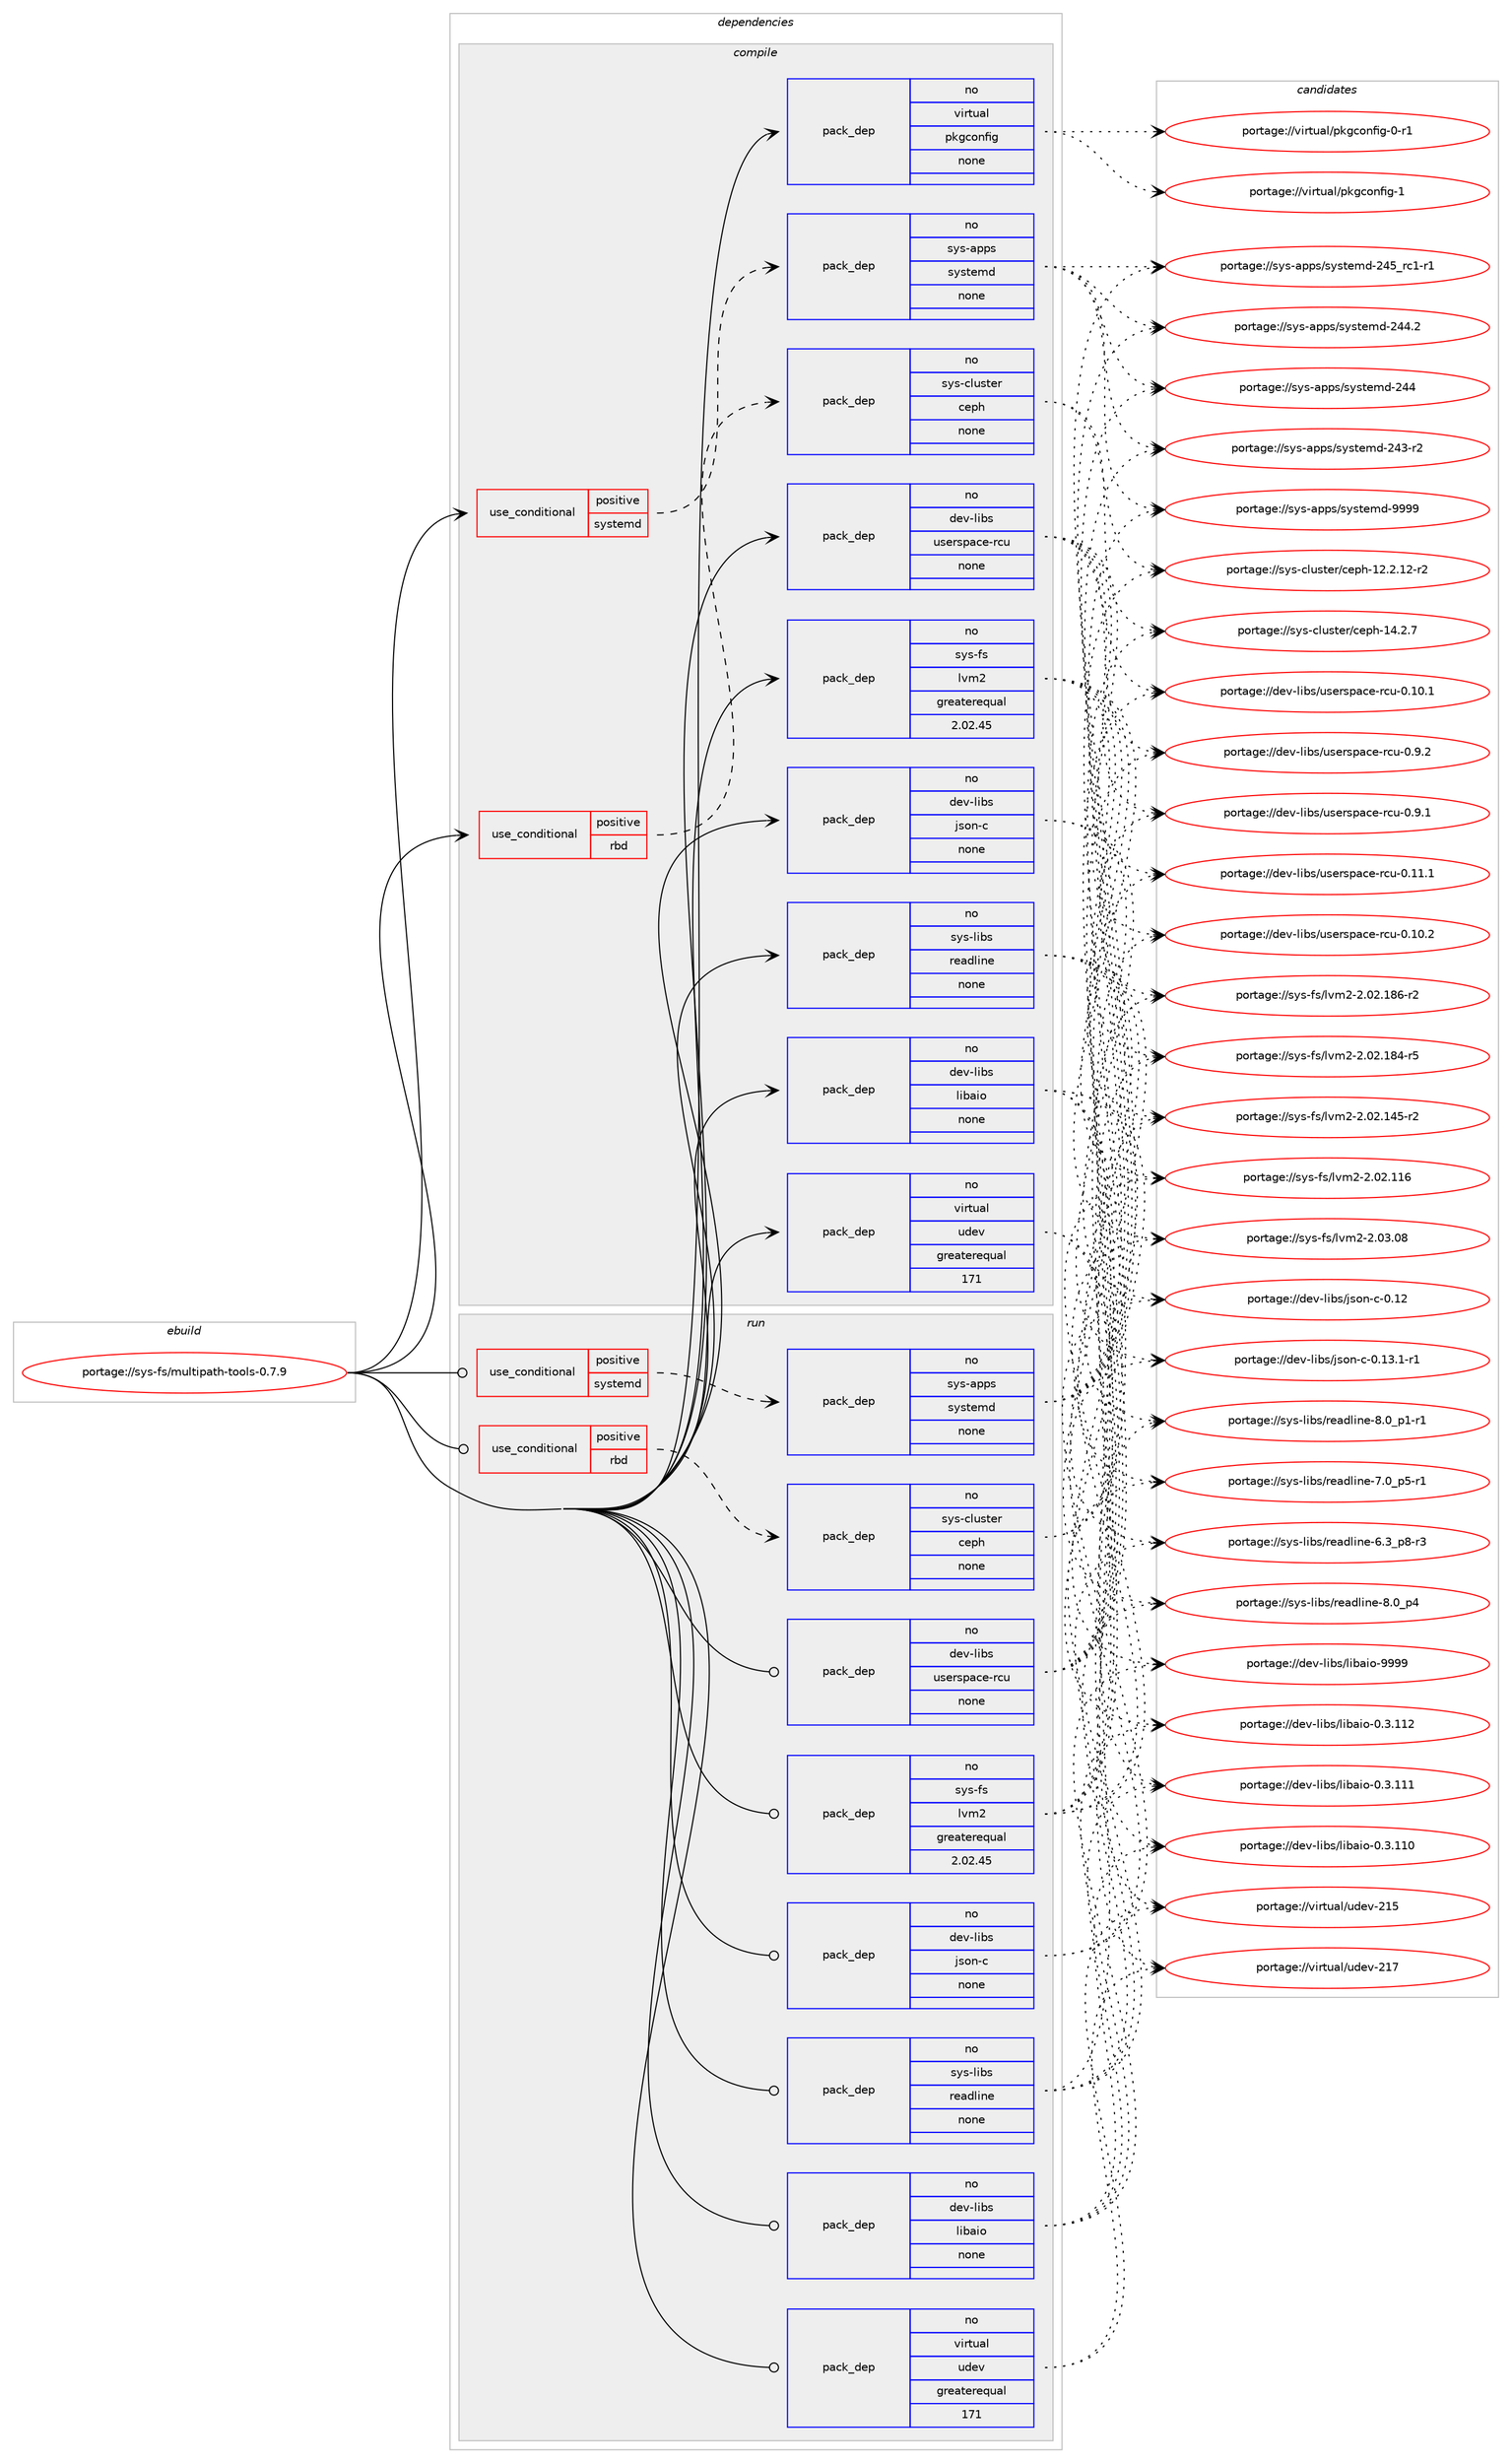 digraph prolog {

# *************
# Graph options
# *************

newrank=true;
concentrate=true;
compound=true;
graph [rankdir=LR,fontname=Helvetica,fontsize=10,ranksep=1.5];#, ranksep=2.5, nodesep=0.2];
edge  [arrowhead=vee];
node  [fontname=Helvetica,fontsize=10];

# **********
# The ebuild
# **********

subgraph cluster_leftcol {
color=gray;
rank=same;
label=<<i>ebuild</i>>;
id [label="portage://sys-fs/multipath-tools-0.7.9", color=red, width=4, href="../sys-fs/multipath-tools-0.7.9.svg"];
}

# ****************
# The dependencies
# ****************

subgraph cluster_midcol {
color=gray;
label=<<i>dependencies</i>>;
subgraph cluster_compile {
fillcolor="#eeeeee";
style=filled;
label=<<i>compile</i>>;
subgraph cond9281 {
dependency47186 [label=<<TABLE BORDER="0" CELLBORDER="1" CELLSPACING="0" CELLPADDING="4"><TR><TD ROWSPAN="3" CELLPADDING="10">use_conditional</TD></TR><TR><TD>positive</TD></TR><TR><TD>rbd</TD></TR></TABLE>>, shape=none, color=red];
subgraph pack36873 {
dependency47187 [label=<<TABLE BORDER="0" CELLBORDER="1" CELLSPACING="0" CELLPADDING="4" WIDTH="220"><TR><TD ROWSPAN="6" CELLPADDING="30">pack_dep</TD></TR><TR><TD WIDTH="110">no</TD></TR><TR><TD>sys-cluster</TD></TR><TR><TD>ceph</TD></TR><TR><TD>none</TD></TR><TR><TD></TD></TR></TABLE>>, shape=none, color=blue];
}
dependency47186:e -> dependency47187:w [weight=20,style="dashed",arrowhead="vee"];
}
id:e -> dependency47186:w [weight=20,style="solid",arrowhead="vee"];
subgraph cond9282 {
dependency47188 [label=<<TABLE BORDER="0" CELLBORDER="1" CELLSPACING="0" CELLPADDING="4"><TR><TD ROWSPAN="3" CELLPADDING="10">use_conditional</TD></TR><TR><TD>positive</TD></TR><TR><TD>systemd</TD></TR></TABLE>>, shape=none, color=red];
subgraph pack36874 {
dependency47189 [label=<<TABLE BORDER="0" CELLBORDER="1" CELLSPACING="0" CELLPADDING="4" WIDTH="220"><TR><TD ROWSPAN="6" CELLPADDING="30">pack_dep</TD></TR><TR><TD WIDTH="110">no</TD></TR><TR><TD>sys-apps</TD></TR><TR><TD>systemd</TD></TR><TR><TD>none</TD></TR><TR><TD></TD></TR></TABLE>>, shape=none, color=blue];
}
dependency47188:e -> dependency47189:w [weight=20,style="dashed",arrowhead="vee"];
}
id:e -> dependency47188:w [weight=20,style="solid",arrowhead="vee"];
subgraph pack36875 {
dependency47190 [label=<<TABLE BORDER="0" CELLBORDER="1" CELLSPACING="0" CELLPADDING="4" WIDTH="220"><TR><TD ROWSPAN="6" CELLPADDING="30">pack_dep</TD></TR><TR><TD WIDTH="110">no</TD></TR><TR><TD>dev-libs</TD></TR><TR><TD>json-c</TD></TR><TR><TD>none</TD></TR><TR><TD></TD></TR></TABLE>>, shape=none, color=blue];
}
id:e -> dependency47190:w [weight=20,style="solid",arrowhead="vee"];
subgraph pack36876 {
dependency47191 [label=<<TABLE BORDER="0" CELLBORDER="1" CELLSPACING="0" CELLPADDING="4" WIDTH="220"><TR><TD ROWSPAN="6" CELLPADDING="30">pack_dep</TD></TR><TR><TD WIDTH="110">no</TD></TR><TR><TD>dev-libs</TD></TR><TR><TD>libaio</TD></TR><TR><TD>none</TD></TR><TR><TD></TD></TR></TABLE>>, shape=none, color=blue];
}
id:e -> dependency47191:w [weight=20,style="solid",arrowhead="vee"];
subgraph pack36877 {
dependency47192 [label=<<TABLE BORDER="0" CELLBORDER="1" CELLSPACING="0" CELLPADDING="4" WIDTH="220"><TR><TD ROWSPAN="6" CELLPADDING="30">pack_dep</TD></TR><TR><TD WIDTH="110">no</TD></TR><TR><TD>dev-libs</TD></TR><TR><TD>userspace-rcu</TD></TR><TR><TD>none</TD></TR><TR><TD></TD></TR></TABLE>>, shape=none, color=blue];
}
id:e -> dependency47192:w [weight=20,style="solid",arrowhead="vee"];
subgraph pack36878 {
dependency47193 [label=<<TABLE BORDER="0" CELLBORDER="1" CELLSPACING="0" CELLPADDING="4" WIDTH="220"><TR><TD ROWSPAN="6" CELLPADDING="30">pack_dep</TD></TR><TR><TD WIDTH="110">no</TD></TR><TR><TD>sys-fs</TD></TR><TR><TD>lvm2</TD></TR><TR><TD>greaterequal</TD></TR><TR><TD>2.02.45</TD></TR></TABLE>>, shape=none, color=blue];
}
id:e -> dependency47193:w [weight=20,style="solid",arrowhead="vee"];
subgraph pack36879 {
dependency47194 [label=<<TABLE BORDER="0" CELLBORDER="1" CELLSPACING="0" CELLPADDING="4" WIDTH="220"><TR><TD ROWSPAN="6" CELLPADDING="30">pack_dep</TD></TR><TR><TD WIDTH="110">no</TD></TR><TR><TD>sys-libs</TD></TR><TR><TD>readline</TD></TR><TR><TD>none</TD></TR><TR><TD></TD></TR></TABLE>>, shape=none, color=blue];
}
id:e -> dependency47194:w [weight=20,style="solid",arrowhead="vee"];
subgraph pack36880 {
dependency47195 [label=<<TABLE BORDER="0" CELLBORDER="1" CELLSPACING="0" CELLPADDING="4" WIDTH="220"><TR><TD ROWSPAN="6" CELLPADDING="30">pack_dep</TD></TR><TR><TD WIDTH="110">no</TD></TR><TR><TD>virtual</TD></TR><TR><TD>pkgconfig</TD></TR><TR><TD>none</TD></TR><TR><TD></TD></TR></TABLE>>, shape=none, color=blue];
}
id:e -> dependency47195:w [weight=20,style="solid",arrowhead="vee"];
subgraph pack36881 {
dependency47196 [label=<<TABLE BORDER="0" CELLBORDER="1" CELLSPACING="0" CELLPADDING="4" WIDTH="220"><TR><TD ROWSPAN="6" CELLPADDING="30">pack_dep</TD></TR><TR><TD WIDTH="110">no</TD></TR><TR><TD>virtual</TD></TR><TR><TD>udev</TD></TR><TR><TD>greaterequal</TD></TR><TR><TD>171</TD></TR></TABLE>>, shape=none, color=blue];
}
id:e -> dependency47196:w [weight=20,style="solid",arrowhead="vee"];
}
subgraph cluster_compileandrun {
fillcolor="#eeeeee";
style=filled;
label=<<i>compile and run</i>>;
}
subgraph cluster_run {
fillcolor="#eeeeee";
style=filled;
label=<<i>run</i>>;
subgraph cond9283 {
dependency47197 [label=<<TABLE BORDER="0" CELLBORDER="1" CELLSPACING="0" CELLPADDING="4"><TR><TD ROWSPAN="3" CELLPADDING="10">use_conditional</TD></TR><TR><TD>positive</TD></TR><TR><TD>rbd</TD></TR></TABLE>>, shape=none, color=red];
subgraph pack36882 {
dependency47198 [label=<<TABLE BORDER="0" CELLBORDER="1" CELLSPACING="0" CELLPADDING="4" WIDTH="220"><TR><TD ROWSPAN="6" CELLPADDING="30">pack_dep</TD></TR><TR><TD WIDTH="110">no</TD></TR><TR><TD>sys-cluster</TD></TR><TR><TD>ceph</TD></TR><TR><TD>none</TD></TR><TR><TD></TD></TR></TABLE>>, shape=none, color=blue];
}
dependency47197:e -> dependency47198:w [weight=20,style="dashed",arrowhead="vee"];
}
id:e -> dependency47197:w [weight=20,style="solid",arrowhead="odot"];
subgraph cond9284 {
dependency47199 [label=<<TABLE BORDER="0" CELLBORDER="1" CELLSPACING="0" CELLPADDING="4"><TR><TD ROWSPAN="3" CELLPADDING="10">use_conditional</TD></TR><TR><TD>positive</TD></TR><TR><TD>systemd</TD></TR></TABLE>>, shape=none, color=red];
subgraph pack36883 {
dependency47200 [label=<<TABLE BORDER="0" CELLBORDER="1" CELLSPACING="0" CELLPADDING="4" WIDTH="220"><TR><TD ROWSPAN="6" CELLPADDING="30">pack_dep</TD></TR><TR><TD WIDTH="110">no</TD></TR><TR><TD>sys-apps</TD></TR><TR><TD>systemd</TD></TR><TR><TD>none</TD></TR><TR><TD></TD></TR></TABLE>>, shape=none, color=blue];
}
dependency47199:e -> dependency47200:w [weight=20,style="dashed",arrowhead="vee"];
}
id:e -> dependency47199:w [weight=20,style="solid",arrowhead="odot"];
subgraph pack36884 {
dependency47201 [label=<<TABLE BORDER="0" CELLBORDER="1" CELLSPACING="0" CELLPADDING="4" WIDTH="220"><TR><TD ROWSPAN="6" CELLPADDING="30">pack_dep</TD></TR><TR><TD WIDTH="110">no</TD></TR><TR><TD>dev-libs</TD></TR><TR><TD>json-c</TD></TR><TR><TD>none</TD></TR><TR><TD></TD></TR></TABLE>>, shape=none, color=blue];
}
id:e -> dependency47201:w [weight=20,style="solid",arrowhead="odot"];
subgraph pack36885 {
dependency47202 [label=<<TABLE BORDER="0" CELLBORDER="1" CELLSPACING="0" CELLPADDING="4" WIDTH="220"><TR><TD ROWSPAN="6" CELLPADDING="30">pack_dep</TD></TR><TR><TD WIDTH="110">no</TD></TR><TR><TD>dev-libs</TD></TR><TR><TD>libaio</TD></TR><TR><TD>none</TD></TR><TR><TD></TD></TR></TABLE>>, shape=none, color=blue];
}
id:e -> dependency47202:w [weight=20,style="solid",arrowhead="odot"];
subgraph pack36886 {
dependency47203 [label=<<TABLE BORDER="0" CELLBORDER="1" CELLSPACING="0" CELLPADDING="4" WIDTH="220"><TR><TD ROWSPAN="6" CELLPADDING="30">pack_dep</TD></TR><TR><TD WIDTH="110">no</TD></TR><TR><TD>dev-libs</TD></TR><TR><TD>userspace-rcu</TD></TR><TR><TD>none</TD></TR><TR><TD></TD></TR></TABLE>>, shape=none, color=blue];
}
id:e -> dependency47203:w [weight=20,style="solid",arrowhead="odot"];
subgraph pack36887 {
dependency47204 [label=<<TABLE BORDER="0" CELLBORDER="1" CELLSPACING="0" CELLPADDING="4" WIDTH="220"><TR><TD ROWSPAN="6" CELLPADDING="30">pack_dep</TD></TR><TR><TD WIDTH="110">no</TD></TR><TR><TD>sys-fs</TD></TR><TR><TD>lvm2</TD></TR><TR><TD>greaterequal</TD></TR><TR><TD>2.02.45</TD></TR></TABLE>>, shape=none, color=blue];
}
id:e -> dependency47204:w [weight=20,style="solid",arrowhead="odot"];
subgraph pack36888 {
dependency47205 [label=<<TABLE BORDER="0" CELLBORDER="1" CELLSPACING="0" CELLPADDING="4" WIDTH="220"><TR><TD ROWSPAN="6" CELLPADDING="30">pack_dep</TD></TR><TR><TD WIDTH="110">no</TD></TR><TR><TD>sys-libs</TD></TR><TR><TD>readline</TD></TR><TR><TD>none</TD></TR><TR><TD></TD></TR></TABLE>>, shape=none, color=blue];
}
id:e -> dependency47205:w [weight=20,style="solid",arrowhead="odot"];
subgraph pack36889 {
dependency47206 [label=<<TABLE BORDER="0" CELLBORDER="1" CELLSPACING="0" CELLPADDING="4" WIDTH="220"><TR><TD ROWSPAN="6" CELLPADDING="30">pack_dep</TD></TR><TR><TD WIDTH="110">no</TD></TR><TR><TD>virtual</TD></TR><TR><TD>udev</TD></TR><TR><TD>greaterequal</TD></TR><TR><TD>171</TD></TR></TABLE>>, shape=none, color=blue];
}
id:e -> dependency47206:w [weight=20,style="solid",arrowhead="odot"];
}
}

# **************
# The candidates
# **************

subgraph cluster_choices {
rank=same;
color=gray;
label=<<i>candidates</i>>;

subgraph choice36873 {
color=black;
nodesep=1;
choice1151211154599108117115116101114479910111210445495246504655 [label="portage://sys-cluster/ceph-14.2.7", color=red, width=4,href="../sys-cluster/ceph-14.2.7.svg"];
choice1151211154599108117115116101114479910111210445495046504649504511450 [label="portage://sys-cluster/ceph-12.2.12-r2", color=red, width=4,href="../sys-cluster/ceph-12.2.12-r2.svg"];
dependency47187:e -> choice1151211154599108117115116101114479910111210445495246504655:w [style=dotted,weight="100"];
dependency47187:e -> choice1151211154599108117115116101114479910111210445495046504649504511450:w [style=dotted,weight="100"];
}
subgraph choice36874 {
color=black;
nodesep=1;
choice1151211154597112112115471151211151161011091004557575757 [label="portage://sys-apps/systemd-9999", color=red, width=4,href="../sys-apps/systemd-9999.svg"];
choice115121115459711211211547115121115116101109100455052539511499494511449 [label="portage://sys-apps/systemd-245_rc1-r1", color=red, width=4,href="../sys-apps/systemd-245_rc1-r1.svg"];
choice115121115459711211211547115121115116101109100455052524650 [label="portage://sys-apps/systemd-244.2", color=red, width=4,href="../sys-apps/systemd-244.2.svg"];
choice11512111545971121121154711512111511610110910045505252 [label="portage://sys-apps/systemd-244", color=red, width=4,href="../sys-apps/systemd-244.svg"];
choice115121115459711211211547115121115116101109100455052514511450 [label="portage://sys-apps/systemd-243-r2", color=red, width=4,href="../sys-apps/systemd-243-r2.svg"];
dependency47189:e -> choice1151211154597112112115471151211151161011091004557575757:w [style=dotted,weight="100"];
dependency47189:e -> choice115121115459711211211547115121115116101109100455052539511499494511449:w [style=dotted,weight="100"];
dependency47189:e -> choice115121115459711211211547115121115116101109100455052524650:w [style=dotted,weight="100"];
dependency47189:e -> choice11512111545971121121154711512111511610110910045505252:w [style=dotted,weight="100"];
dependency47189:e -> choice115121115459711211211547115121115116101109100455052514511450:w [style=dotted,weight="100"];
}
subgraph choice36875 {
color=black;
nodesep=1;
choice1001011184510810598115471061151111104599454846495146494511449 [label="portage://dev-libs/json-c-0.13.1-r1", color=red, width=4,href="../dev-libs/json-c-0.13.1-r1.svg"];
choice10010111845108105981154710611511111045994548464950 [label="portage://dev-libs/json-c-0.12", color=red, width=4,href="../dev-libs/json-c-0.12.svg"];
dependency47190:e -> choice1001011184510810598115471061151111104599454846495146494511449:w [style=dotted,weight="100"];
dependency47190:e -> choice10010111845108105981154710611511111045994548464950:w [style=dotted,weight="100"];
}
subgraph choice36876 {
color=black;
nodesep=1;
choice10010111845108105981154710810598971051114557575757 [label="portage://dev-libs/libaio-9999", color=red, width=4,href="../dev-libs/libaio-9999.svg"];
choice10010111845108105981154710810598971051114548465146494950 [label="portage://dev-libs/libaio-0.3.112", color=red, width=4,href="../dev-libs/libaio-0.3.112.svg"];
choice10010111845108105981154710810598971051114548465146494949 [label="portage://dev-libs/libaio-0.3.111", color=red, width=4,href="../dev-libs/libaio-0.3.111.svg"];
choice10010111845108105981154710810598971051114548465146494948 [label="portage://dev-libs/libaio-0.3.110", color=red, width=4,href="../dev-libs/libaio-0.3.110.svg"];
dependency47191:e -> choice10010111845108105981154710810598971051114557575757:w [style=dotted,weight="100"];
dependency47191:e -> choice10010111845108105981154710810598971051114548465146494950:w [style=dotted,weight="100"];
dependency47191:e -> choice10010111845108105981154710810598971051114548465146494949:w [style=dotted,weight="100"];
dependency47191:e -> choice10010111845108105981154710810598971051114548465146494948:w [style=dotted,weight="100"];
}
subgraph choice36877 {
color=black;
nodesep=1;
choice10010111845108105981154711711510111411511297991014511499117454846574650 [label="portage://dev-libs/userspace-rcu-0.9.2", color=red, width=4,href="../dev-libs/userspace-rcu-0.9.2.svg"];
choice10010111845108105981154711711510111411511297991014511499117454846574649 [label="portage://dev-libs/userspace-rcu-0.9.1", color=red, width=4,href="../dev-libs/userspace-rcu-0.9.1.svg"];
choice1001011184510810598115471171151011141151129799101451149911745484649494649 [label="portage://dev-libs/userspace-rcu-0.11.1", color=red, width=4,href="../dev-libs/userspace-rcu-0.11.1.svg"];
choice1001011184510810598115471171151011141151129799101451149911745484649484650 [label="portage://dev-libs/userspace-rcu-0.10.2", color=red, width=4,href="../dev-libs/userspace-rcu-0.10.2.svg"];
choice1001011184510810598115471171151011141151129799101451149911745484649484649 [label="portage://dev-libs/userspace-rcu-0.10.1", color=red, width=4,href="../dev-libs/userspace-rcu-0.10.1.svg"];
dependency47192:e -> choice10010111845108105981154711711510111411511297991014511499117454846574650:w [style=dotted,weight="100"];
dependency47192:e -> choice10010111845108105981154711711510111411511297991014511499117454846574649:w [style=dotted,weight="100"];
dependency47192:e -> choice1001011184510810598115471171151011141151129799101451149911745484649494649:w [style=dotted,weight="100"];
dependency47192:e -> choice1001011184510810598115471171151011141151129799101451149911745484649484650:w [style=dotted,weight="100"];
dependency47192:e -> choice1001011184510810598115471171151011141151129799101451149911745484649484649:w [style=dotted,weight="100"];
}
subgraph choice36878 {
color=black;
nodesep=1;
choice1151211154510211547108118109504550464851464856 [label="portage://sys-fs/lvm2-2.03.08", color=red, width=4,href="../sys-fs/lvm2-2.03.08.svg"];
choice1151211154510211547108118109504550464850464956544511450 [label="portage://sys-fs/lvm2-2.02.186-r2", color=red, width=4,href="../sys-fs/lvm2-2.02.186-r2.svg"];
choice1151211154510211547108118109504550464850464956524511453 [label="portage://sys-fs/lvm2-2.02.184-r5", color=red, width=4,href="../sys-fs/lvm2-2.02.184-r5.svg"];
choice1151211154510211547108118109504550464850464952534511450 [label="portage://sys-fs/lvm2-2.02.145-r2", color=red, width=4,href="../sys-fs/lvm2-2.02.145-r2.svg"];
choice115121115451021154710811810950455046485046494954 [label="portage://sys-fs/lvm2-2.02.116", color=red, width=4,href="../sys-fs/lvm2-2.02.116.svg"];
dependency47193:e -> choice1151211154510211547108118109504550464851464856:w [style=dotted,weight="100"];
dependency47193:e -> choice1151211154510211547108118109504550464850464956544511450:w [style=dotted,weight="100"];
dependency47193:e -> choice1151211154510211547108118109504550464850464956524511453:w [style=dotted,weight="100"];
dependency47193:e -> choice1151211154510211547108118109504550464850464952534511450:w [style=dotted,weight="100"];
dependency47193:e -> choice115121115451021154710811810950455046485046494954:w [style=dotted,weight="100"];
}
subgraph choice36879 {
color=black;
nodesep=1;
choice11512111545108105981154711410197100108105110101455646489511252 [label="portage://sys-libs/readline-8.0_p4", color=red, width=4,href="../sys-libs/readline-8.0_p4.svg"];
choice115121115451081059811547114101971001081051101014556464895112494511449 [label="portage://sys-libs/readline-8.0_p1-r1", color=red, width=4,href="../sys-libs/readline-8.0_p1-r1.svg"];
choice115121115451081059811547114101971001081051101014555464895112534511449 [label="portage://sys-libs/readline-7.0_p5-r1", color=red, width=4,href="../sys-libs/readline-7.0_p5-r1.svg"];
choice115121115451081059811547114101971001081051101014554465195112564511451 [label="portage://sys-libs/readline-6.3_p8-r3", color=red, width=4,href="../sys-libs/readline-6.3_p8-r3.svg"];
dependency47194:e -> choice11512111545108105981154711410197100108105110101455646489511252:w [style=dotted,weight="100"];
dependency47194:e -> choice115121115451081059811547114101971001081051101014556464895112494511449:w [style=dotted,weight="100"];
dependency47194:e -> choice115121115451081059811547114101971001081051101014555464895112534511449:w [style=dotted,weight="100"];
dependency47194:e -> choice115121115451081059811547114101971001081051101014554465195112564511451:w [style=dotted,weight="100"];
}
subgraph choice36880 {
color=black;
nodesep=1;
choice1181051141161179710847112107103991111101021051034549 [label="portage://virtual/pkgconfig-1", color=red, width=4,href="../virtual/pkgconfig-1.svg"];
choice11810511411611797108471121071039911111010210510345484511449 [label="portage://virtual/pkgconfig-0-r1", color=red, width=4,href="../virtual/pkgconfig-0-r1.svg"];
dependency47195:e -> choice1181051141161179710847112107103991111101021051034549:w [style=dotted,weight="100"];
dependency47195:e -> choice11810511411611797108471121071039911111010210510345484511449:w [style=dotted,weight="100"];
}
subgraph choice36881 {
color=black;
nodesep=1;
choice118105114116117971084711710010111845504955 [label="portage://virtual/udev-217", color=red, width=4,href="../virtual/udev-217.svg"];
choice118105114116117971084711710010111845504953 [label="portage://virtual/udev-215", color=red, width=4,href="../virtual/udev-215.svg"];
dependency47196:e -> choice118105114116117971084711710010111845504955:w [style=dotted,weight="100"];
dependency47196:e -> choice118105114116117971084711710010111845504953:w [style=dotted,weight="100"];
}
subgraph choice36882 {
color=black;
nodesep=1;
choice1151211154599108117115116101114479910111210445495246504655 [label="portage://sys-cluster/ceph-14.2.7", color=red, width=4,href="../sys-cluster/ceph-14.2.7.svg"];
choice1151211154599108117115116101114479910111210445495046504649504511450 [label="portage://sys-cluster/ceph-12.2.12-r2", color=red, width=4,href="../sys-cluster/ceph-12.2.12-r2.svg"];
dependency47198:e -> choice1151211154599108117115116101114479910111210445495246504655:w [style=dotted,weight="100"];
dependency47198:e -> choice1151211154599108117115116101114479910111210445495046504649504511450:w [style=dotted,weight="100"];
}
subgraph choice36883 {
color=black;
nodesep=1;
choice1151211154597112112115471151211151161011091004557575757 [label="portage://sys-apps/systemd-9999", color=red, width=4,href="../sys-apps/systemd-9999.svg"];
choice115121115459711211211547115121115116101109100455052539511499494511449 [label="portage://sys-apps/systemd-245_rc1-r1", color=red, width=4,href="../sys-apps/systemd-245_rc1-r1.svg"];
choice115121115459711211211547115121115116101109100455052524650 [label="portage://sys-apps/systemd-244.2", color=red, width=4,href="../sys-apps/systemd-244.2.svg"];
choice11512111545971121121154711512111511610110910045505252 [label="portage://sys-apps/systemd-244", color=red, width=4,href="../sys-apps/systemd-244.svg"];
choice115121115459711211211547115121115116101109100455052514511450 [label="portage://sys-apps/systemd-243-r2", color=red, width=4,href="../sys-apps/systemd-243-r2.svg"];
dependency47200:e -> choice1151211154597112112115471151211151161011091004557575757:w [style=dotted,weight="100"];
dependency47200:e -> choice115121115459711211211547115121115116101109100455052539511499494511449:w [style=dotted,weight="100"];
dependency47200:e -> choice115121115459711211211547115121115116101109100455052524650:w [style=dotted,weight="100"];
dependency47200:e -> choice11512111545971121121154711512111511610110910045505252:w [style=dotted,weight="100"];
dependency47200:e -> choice115121115459711211211547115121115116101109100455052514511450:w [style=dotted,weight="100"];
}
subgraph choice36884 {
color=black;
nodesep=1;
choice1001011184510810598115471061151111104599454846495146494511449 [label="portage://dev-libs/json-c-0.13.1-r1", color=red, width=4,href="../dev-libs/json-c-0.13.1-r1.svg"];
choice10010111845108105981154710611511111045994548464950 [label="portage://dev-libs/json-c-0.12", color=red, width=4,href="../dev-libs/json-c-0.12.svg"];
dependency47201:e -> choice1001011184510810598115471061151111104599454846495146494511449:w [style=dotted,weight="100"];
dependency47201:e -> choice10010111845108105981154710611511111045994548464950:w [style=dotted,weight="100"];
}
subgraph choice36885 {
color=black;
nodesep=1;
choice10010111845108105981154710810598971051114557575757 [label="portage://dev-libs/libaio-9999", color=red, width=4,href="../dev-libs/libaio-9999.svg"];
choice10010111845108105981154710810598971051114548465146494950 [label="portage://dev-libs/libaio-0.3.112", color=red, width=4,href="../dev-libs/libaio-0.3.112.svg"];
choice10010111845108105981154710810598971051114548465146494949 [label="portage://dev-libs/libaio-0.3.111", color=red, width=4,href="../dev-libs/libaio-0.3.111.svg"];
choice10010111845108105981154710810598971051114548465146494948 [label="portage://dev-libs/libaio-0.3.110", color=red, width=4,href="../dev-libs/libaio-0.3.110.svg"];
dependency47202:e -> choice10010111845108105981154710810598971051114557575757:w [style=dotted,weight="100"];
dependency47202:e -> choice10010111845108105981154710810598971051114548465146494950:w [style=dotted,weight="100"];
dependency47202:e -> choice10010111845108105981154710810598971051114548465146494949:w [style=dotted,weight="100"];
dependency47202:e -> choice10010111845108105981154710810598971051114548465146494948:w [style=dotted,weight="100"];
}
subgraph choice36886 {
color=black;
nodesep=1;
choice10010111845108105981154711711510111411511297991014511499117454846574650 [label="portage://dev-libs/userspace-rcu-0.9.2", color=red, width=4,href="../dev-libs/userspace-rcu-0.9.2.svg"];
choice10010111845108105981154711711510111411511297991014511499117454846574649 [label="portage://dev-libs/userspace-rcu-0.9.1", color=red, width=4,href="../dev-libs/userspace-rcu-0.9.1.svg"];
choice1001011184510810598115471171151011141151129799101451149911745484649494649 [label="portage://dev-libs/userspace-rcu-0.11.1", color=red, width=4,href="../dev-libs/userspace-rcu-0.11.1.svg"];
choice1001011184510810598115471171151011141151129799101451149911745484649484650 [label="portage://dev-libs/userspace-rcu-0.10.2", color=red, width=4,href="../dev-libs/userspace-rcu-0.10.2.svg"];
choice1001011184510810598115471171151011141151129799101451149911745484649484649 [label="portage://dev-libs/userspace-rcu-0.10.1", color=red, width=4,href="../dev-libs/userspace-rcu-0.10.1.svg"];
dependency47203:e -> choice10010111845108105981154711711510111411511297991014511499117454846574650:w [style=dotted,weight="100"];
dependency47203:e -> choice10010111845108105981154711711510111411511297991014511499117454846574649:w [style=dotted,weight="100"];
dependency47203:e -> choice1001011184510810598115471171151011141151129799101451149911745484649494649:w [style=dotted,weight="100"];
dependency47203:e -> choice1001011184510810598115471171151011141151129799101451149911745484649484650:w [style=dotted,weight="100"];
dependency47203:e -> choice1001011184510810598115471171151011141151129799101451149911745484649484649:w [style=dotted,weight="100"];
}
subgraph choice36887 {
color=black;
nodesep=1;
choice1151211154510211547108118109504550464851464856 [label="portage://sys-fs/lvm2-2.03.08", color=red, width=4,href="../sys-fs/lvm2-2.03.08.svg"];
choice1151211154510211547108118109504550464850464956544511450 [label="portage://sys-fs/lvm2-2.02.186-r2", color=red, width=4,href="../sys-fs/lvm2-2.02.186-r2.svg"];
choice1151211154510211547108118109504550464850464956524511453 [label="portage://sys-fs/lvm2-2.02.184-r5", color=red, width=4,href="../sys-fs/lvm2-2.02.184-r5.svg"];
choice1151211154510211547108118109504550464850464952534511450 [label="portage://sys-fs/lvm2-2.02.145-r2", color=red, width=4,href="../sys-fs/lvm2-2.02.145-r2.svg"];
choice115121115451021154710811810950455046485046494954 [label="portage://sys-fs/lvm2-2.02.116", color=red, width=4,href="../sys-fs/lvm2-2.02.116.svg"];
dependency47204:e -> choice1151211154510211547108118109504550464851464856:w [style=dotted,weight="100"];
dependency47204:e -> choice1151211154510211547108118109504550464850464956544511450:w [style=dotted,weight="100"];
dependency47204:e -> choice1151211154510211547108118109504550464850464956524511453:w [style=dotted,weight="100"];
dependency47204:e -> choice1151211154510211547108118109504550464850464952534511450:w [style=dotted,weight="100"];
dependency47204:e -> choice115121115451021154710811810950455046485046494954:w [style=dotted,weight="100"];
}
subgraph choice36888 {
color=black;
nodesep=1;
choice11512111545108105981154711410197100108105110101455646489511252 [label="portage://sys-libs/readline-8.0_p4", color=red, width=4,href="../sys-libs/readline-8.0_p4.svg"];
choice115121115451081059811547114101971001081051101014556464895112494511449 [label="portage://sys-libs/readline-8.0_p1-r1", color=red, width=4,href="../sys-libs/readline-8.0_p1-r1.svg"];
choice115121115451081059811547114101971001081051101014555464895112534511449 [label="portage://sys-libs/readline-7.0_p5-r1", color=red, width=4,href="../sys-libs/readline-7.0_p5-r1.svg"];
choice115121115451081059811547114101971001081051101014554465195112564511451 [label="portage://sys-libs/readline-6.3_p8-r3", color=red, width=4,href="../sys-libs/readline-6.3_p8-r3.svg"];
dependency47205:e -> choice11512111545108105981154711410197100108105110101455646489511252:w [style=dotted,weight="100"];
dependency47205:e -> choice115121115451081059811547114101971001081051101014556464895112494511449:w [style=dotted,weight="100"];
dependency47205:e -> choice115121115451081059811547114101971001081051101014555464895112534511449:w [style=dotted,weight="100"];
dependency47205:e -> choice115121115451081059811547114101971001081051101014554465195112564511451:w [style=dotted,weight="100"];
}
subgraph choice36889 {
color=black;
nodesep=1;
choice118105114116117971084711710010111845504955 [label="portage://virtual/udev-217", color=red, width=4,href="../virtual/udev-217.svg"];
choice118105114116117971084711710010111845504953 [label="portage://virtual/udev-215", color=red, width=4,href="../virtual/udev-215.svg"];
dependency47206:e -> choice118105114116117971084711710010111845504955:w [style=dotted,weight="100"];
dependency47206:e -> choice118105114116117971084711710010111845504953:w [style=dotted,weight="100"];
}
}

}
